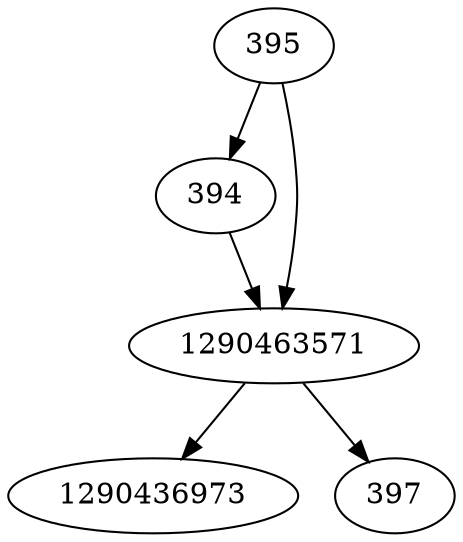 strict digraph  {
394;
395;
1290436973;
397;
1290463571;
394 -> 1290463571;
395 -> 1290463571;
395 -> 394;
1290463571 -> 397;
1290463571 -> 1290436973;
}

